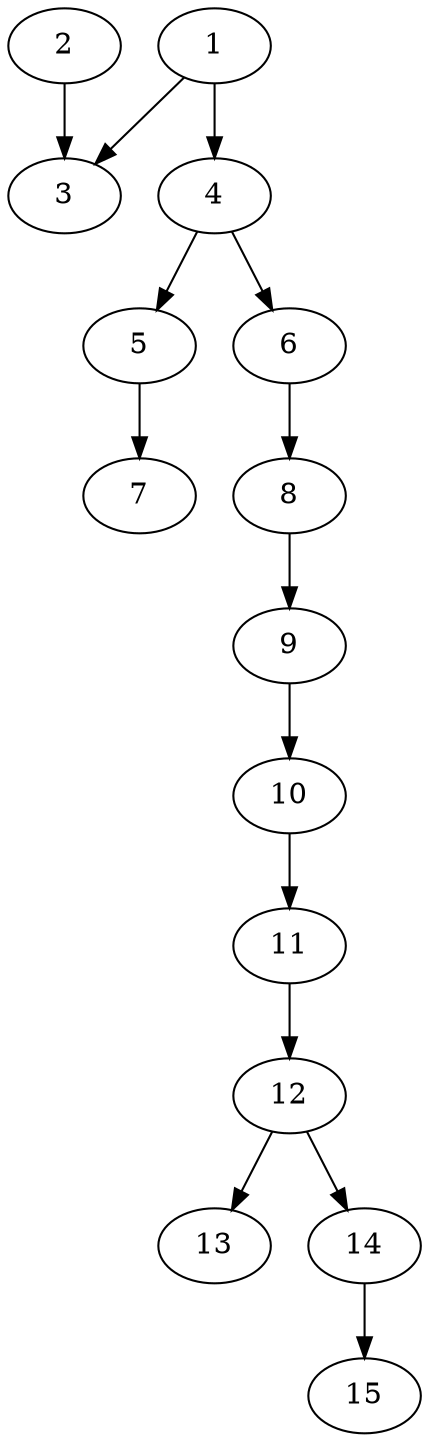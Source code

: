 // DAG automatically generated by daggen at Thu Oct  3 13:59:27 2019
// ./daggen --dot -n 15 --ccr 0.4 --fat 0.3 --regular 0.5 --density 0.6 --mindata 5242880 --maxdata 52428800 
digraph G {
  1 [size="43655680", alpha="0.03", expect_size="17462272"] 
  1 -> 3 [size ="17462272"]
  1 -> 4 [size ="17462272"]
  2 [size="87262720", alpha="0.03", expect_size="34905088"] 
  2 -> 3 [size ="34905088"]
  3 [size="40824320", alpha="0.15", expect_size="16329728"] 
  4 [size="113254400", alpha="0.01", expect_size="45301760"] 
  4 -> 5 [size ="45301760"]
  4 -> 6 [size ="45301760"]
  5 [size="102174720", alpha="0.19", expect_size="40869888"] 
  5 -> 7 [size ="40869888"]
  6 [size="88240640", alpha="0.17", expect_size="35296256"] 
  6 -> 8 [size ="35296256"]
  7 [size="127516160", alpha="0.14", expect_size="51006464"] 
  8 [size="72985600", alpha="0.04", expect_size="29194240"] 
  8 -> 9 [size ="29194240"]
  9 [size="17666560", alpha="0.10", expect_size="7066624"] 
  9 -> 10 [size ="7066624"]
  10 [size="66508800", alpha="0.09", expect_size="26603520"] 
  10 -> 11 [size ="26603520"]
  11 [size="88762880", alpha="0.20", expect_size="35505152"] 
  11 -> 12 [size ="35505152"]
  12 [size="105761280", alpha="0.17", expect_size="42304512"] 
  12 -> 13 [size ="42304512"]
  12 -> 14 [size ="42304512"]
  13 [size="125693440", alpha="0.02", expect_size="50277376"] 
  14 [size="95836160", alpha="0.18", expect_size="38334464"] 
  14 -> 15 [size ="38334464"]
  15 [size="103621120", alpha="0.08", expect_size="41448448"] 
}

